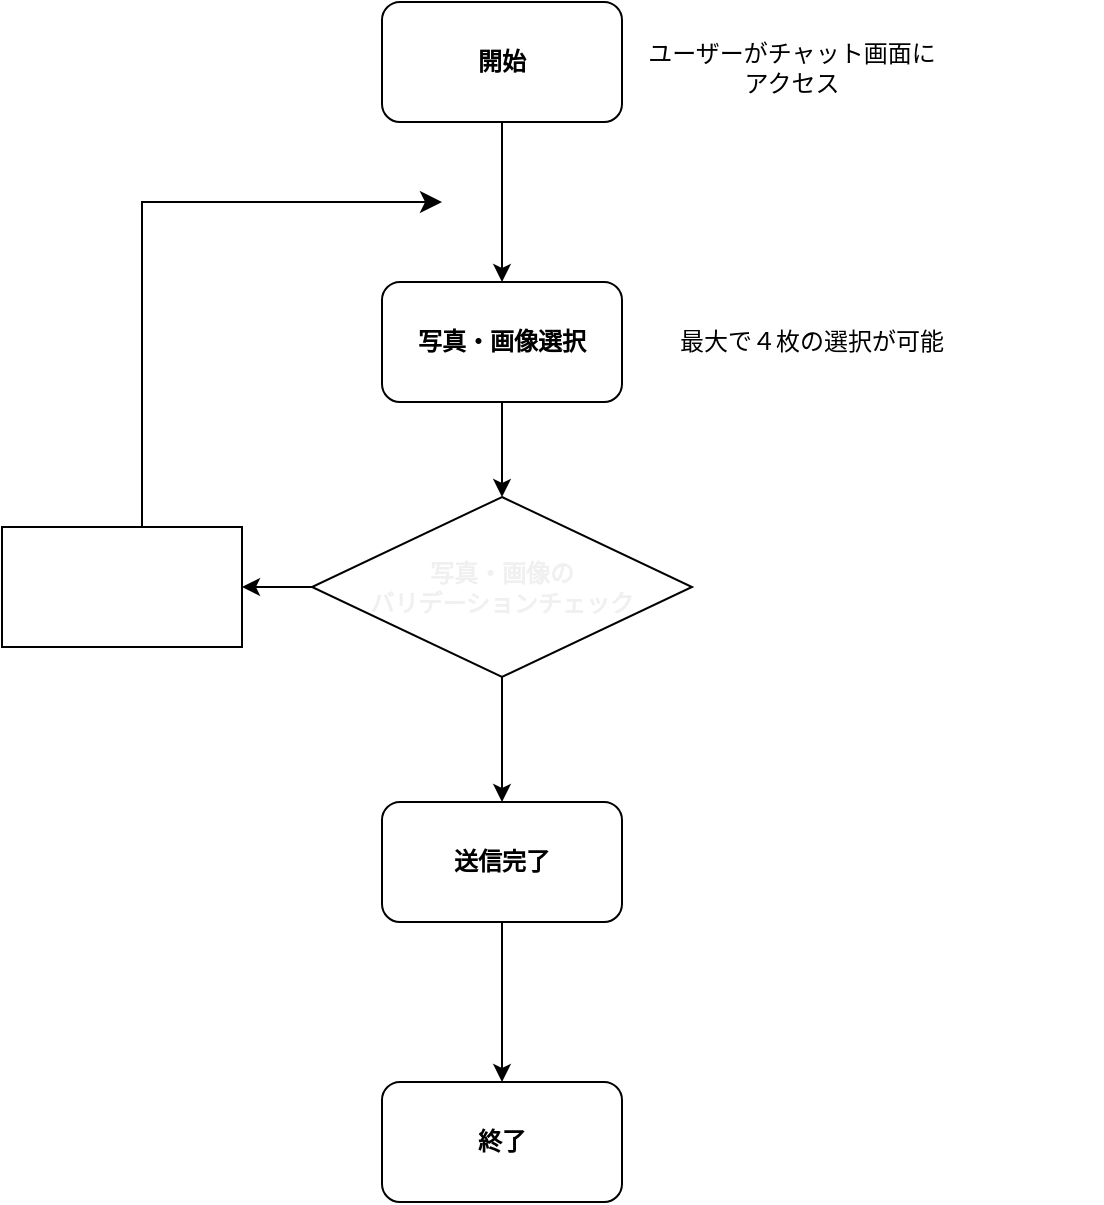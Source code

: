 <mxfile>
    <diagram id="JFyf8WtRRMIFqtTn6N6t" name="ページ1">
        <mxGraphModel dx="1824" dy="672" grid="1" gridSize="10" guides="1" tooltips="1" connect="1" arrows="1" fold="1" page="1" pageScale="1" pageWidth="827" pageHeight="1169" math="0" shadow="0">
            <root>
                <mxCell id="0"/>
                <mxCell id="1" parent="0"/>
                <mxCell id="4" value="" style="edgeStyle=none;html=1;" edge="1" parent="1" source="2" target="3">
                    <mxGeometry relative="1" as="geometry"/>
                </mxCell>
                <mxCell id="2" value="&lt;b&gt;開始&lt;/b&gt;" style="rounded=1;whiteSpace=wrap;html=1;" vertex="1" parent="1">
                    <mxGeometry x="50" y="60" width="120" height="60" as="geometry"/>
                </mxCell>
                <mxCell id="6" value="" style="edgeStyle=none;html=1;entryX=0.5;entryY=0;entryDx=0;entryDy=0;" edge="1" parent="1" source="3" target="16">
                    <mxGeometry relative="1" as="geometry">
                        <mxPoint x="110" y="320" as="targetPoint"/>
                    </mxGeometry>
                </mxCell>
                <mxCell id="3" value="&lt;b&gt;写真・画像選択&lt;/b&gt;" style="whiteSpace=wrap;html=1;rounded=1;" vertex="1" parent="1">
                    <mxGeometry x="50" y="200" width="120" height="60" as="geometry"/>
                </mxCell>
                <mxCell id="8" value="" style="edgeStyle=none;html=1;" edge="1" parent="1" target="7">
                    <mxGeometry relative="1" as="geometry">
                        <mxPoint x="110" y="380" as="sourcePoint"/>
                    </mxGeometry>
                </mxCell>
                <mxCell id="10" value="" style="edgeStyle=none;html=1;" edge="1" parent="1" source="7" target="9">
                    <mxGeometry relative="1" as="geometry"/>
                </mxCell>
                <mxCell id="7" value="&lt;b&gt;送信完了&lt;/b&gt;" style="whiteSpace=wrap;html=1;rounded=1;" vertex="1" parent="1">
                    <mxGeometry x="50" y="460" width="120" height="60" as="geometry"/>
                </mxCell>
                <mxCell id="9" value="&lt;b&gt;終了&lt;/b&gt;" style="whiteSpace=wrap;html=1;rounded=1;" vertex="1" parent="1">
                    <mxGeometry x="50" y="600" width="120" height="60" as="geometry"/>
                </mxCell>
                <mxCell id="11" value="最大で４枚の選択が可能" style="text;strokeColor=none;align=center;fillColor=none;html=1;verticalAlign=middle;whiteSpace=wrap;rounded=0;" vertex="1" parent="1">
                    <mxGeometry x="180" y="210" width="170" height="40" as="geometry"/>
                </mxCell>
                <mxCell id="12" value="ユーザーがチャット画面にアクセス" style="text;strokeColor=none;align=center;fillColor=none;html=1;verticalAlign=middle;whiteSpace=wrap;rounded=0;" vertex="1" parent="1">
                    <mxGeometry x="180" y="60" width="150" height="65" as="geometry"/>
                </mxCell>
                <mxCell id="15" value="不正なフォーマットや大きすぎる画像のフォーマットを拒否する" style="text;strokeColor=none;align=center;fillColor=none;html=1;verticalAlign=middle;whiteSpace=wrap;rounded=0;labelBackgroundColor=none;fontColor=#FFFFFF;" vertex="1" parent="1">
                    <mxGeometry x="220" y="320" width="190" height="85" as="geometry"/>
                </mxCell>
                <mxCell id="22" value="" style="edgeStyle=none;html=1;fontColor=#FFFFFF;" edge="1" parent="1" source="16" target="21">
                    <mxGeometry relative="1" as="geometry"/>
                </mxCell>
                <mxCell id="16" value="&lt;b style=&quot;color: rgb(240, 240, 240);&quot;&gt;写真・画像の&lt;br&gt;バリデーションチェック&lt;/b&gt;" style="rhombus;whiteSpace=wrap;html=1;labelBackgroundColor=none;fontColor=#FFFFFF;" vertex="1" parent="1">
                    <mxGeometry x="15" y="307.5" width="190" height="90" as="geometry"/>
                </mxCell>
                <mxCell id="17" value="YES" style="text;strokeColor=none;align=center;fillColor=none;html=1;verticalAlign=middle;whiteSpace=wrap;rounded=0;labelBackgroundColor=none;fontColor=#FFFFFF;" vertex="1" parent="1">
                    <mxGeometry x="50" y="397.5" width="50" height="20" as="geometry"/>
                </mxCell>
                <mxCell id="19" value="NO" style="text;strokeColor=none;align=center;fillColor=none;html=1;verticalAlign=middle;whiteSpace=wrap;rounded=0;labelBackgroundColor=none;fontColor=#FFFFFF;" vertex="1" parent="1">
                    <mxGeometry y="320" width="40" height="20" as="geometry"/>
                </mxCell>
                <mxCell id="21" value="エラーメッセージの表示" style="whiteSpace=wrap;html=1;fontColor=#FFFFFF;labelBackgroundColor=none;" vertex="1" parent="1">
                    <mxGeometry x="-140" y="322.5" width="120" height="60" as="geometry"/>
                </mxCell>
                <mxCell id="23" value="" style="edgeStyle=segmentEdgeStyle;endArrow=classic;html=1;curved=0;rounded=0;endSize=8;startSize=8;fontColor=#FFFFFF;exitX=0.5;exitY=0;exitDx=0;exitDy=0;" edge="1" parent="1" source="21">
                    <mxGeometry width="50" height="50" relative="1" as="geometry">
                        <mxPoint x="-120" y="210" as="sourcePoint"/>
                        <mxPoint x="80" y="160" as="targetPoint"/>
                        <Array as="points">
                            <mxPoint x="-70" y="323"/>
                        </Array>
                    </mxGeometry>
                </mxCell>
            </root>
        </mxGraphModel>
    </diagram>
</mxfile>